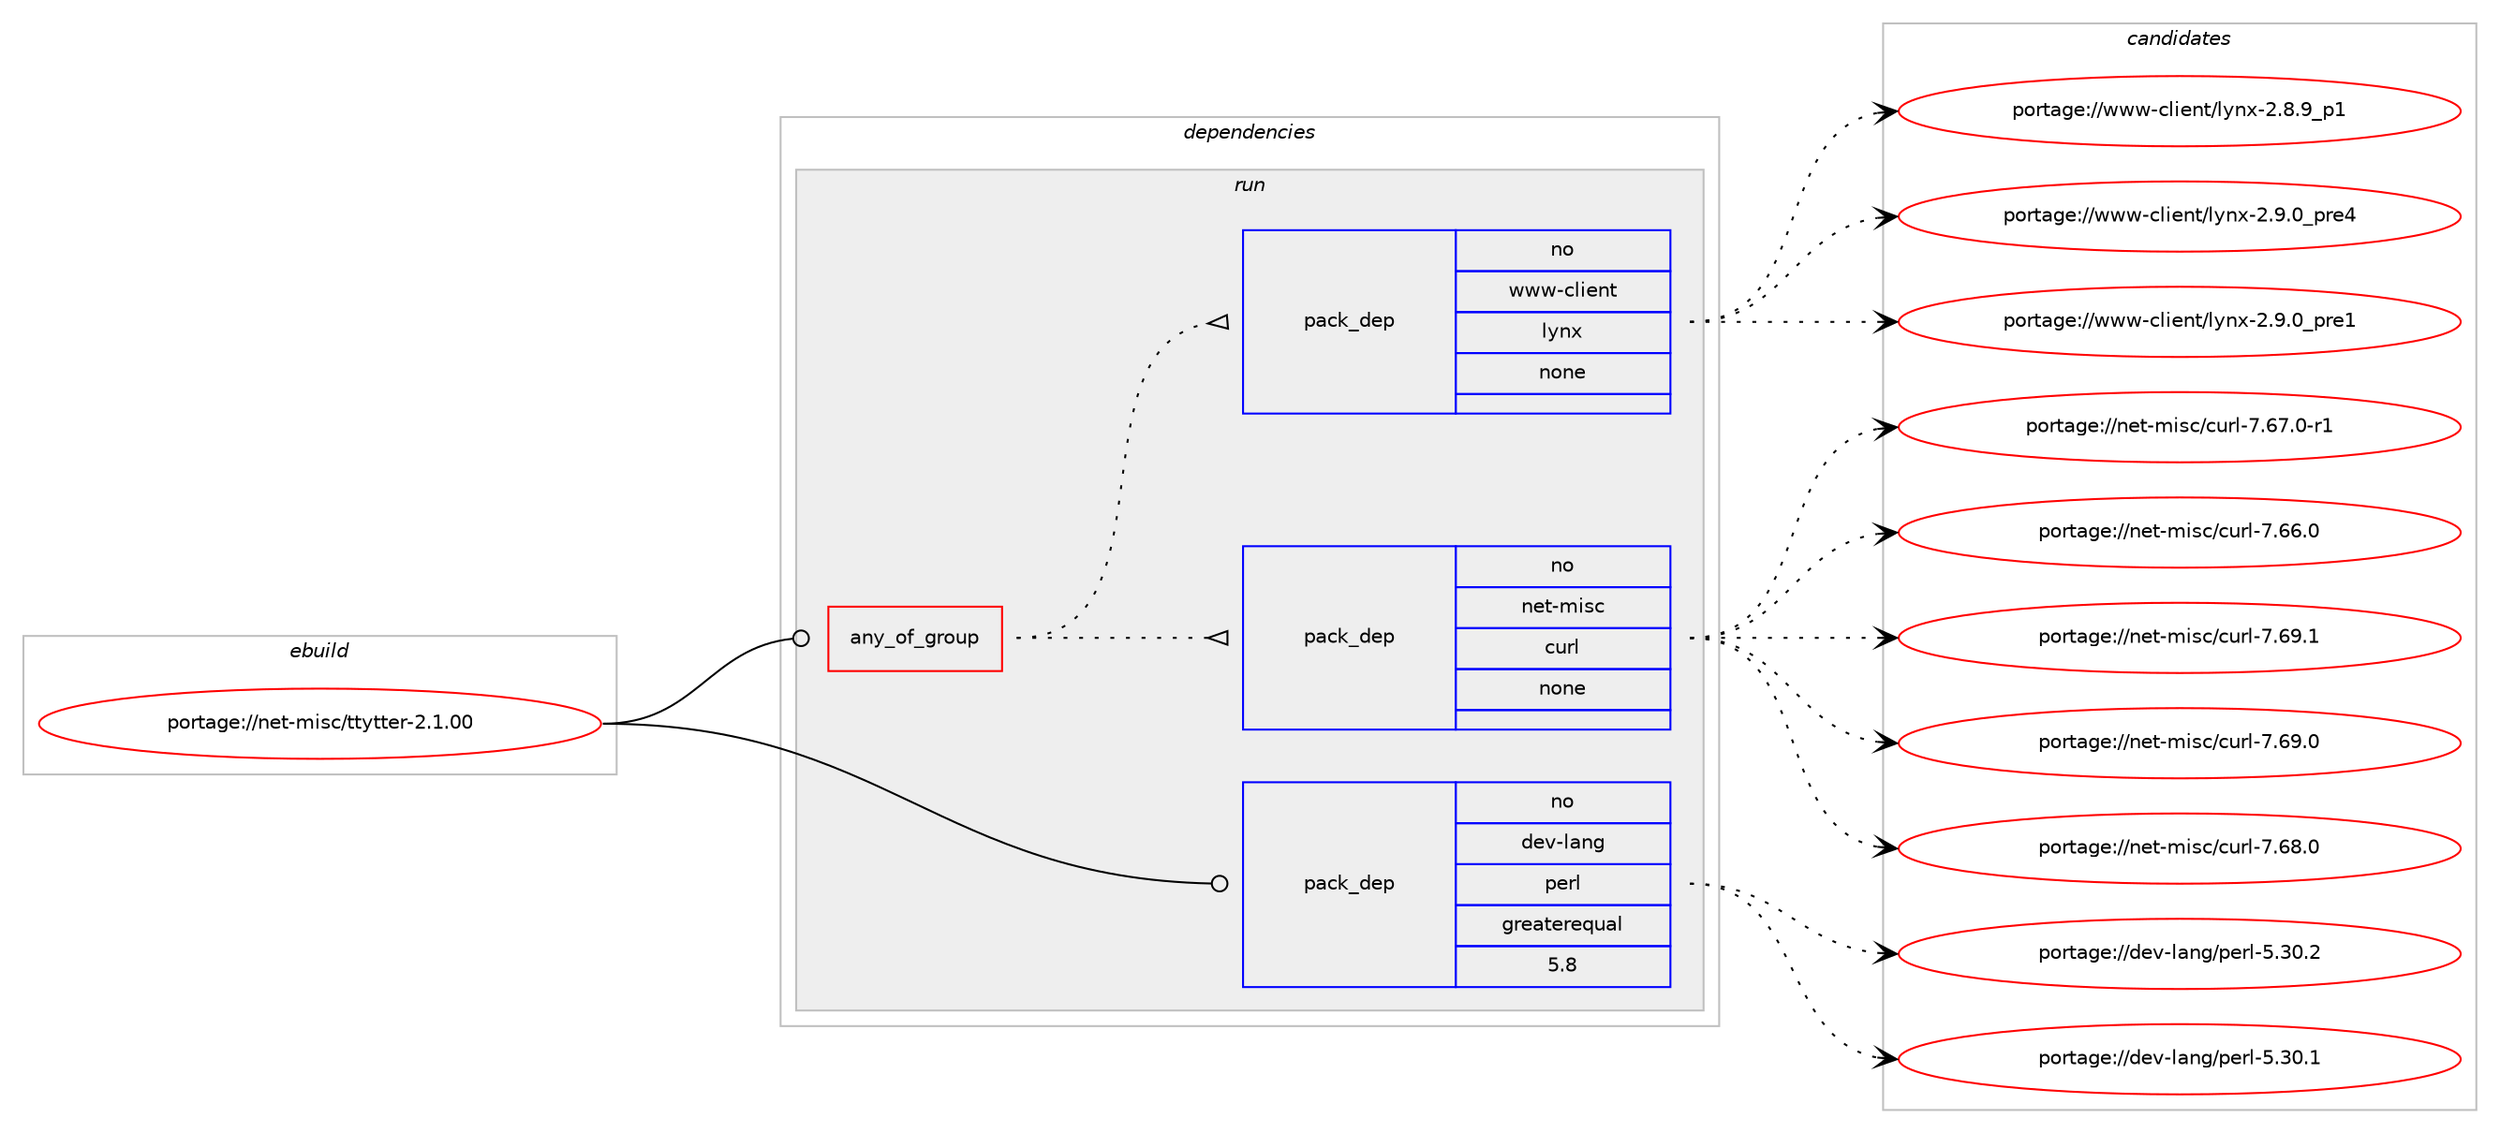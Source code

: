 digraph prolog {

# *************
# Graph options
# *************

newrank=true;
concentrate=true;
compound=true;
graph [rankdir=LR,fontname=Helvetica,fontsize=10,ranksep=1.5];#, ranksep=2.5, nodesep=0.2];
edge  [arrowhead=vee];
node  [fontname=Helvetica,fontsize=10];

# **********
# The ebuild
# **********

subgraph cluster_leftcol {
color=gray;
rank=same;
label=<<i>ebuild</i>>;
id [label="portage://net-misc/ttytter-2.1.00", color=red, width=4, href="../net-misc/ttytter-2.1.00.svg"];
}

# ****************
# The dependencies
# ****************

subgraph cluster_midcol {
color=gray;
label=<<i>dependencies</i>>;
subgraph cluster_compile {
fillcolor="#eeeeee";
style=filled;
label=<<i>compile</i>>;
}
subgraph cluster_compileandrun {
fillcolor="#eeeeee";
style=filled;
label=<<i>compile and run</i>>;
}
subgraph cluster_run {
fillcolor="#eeeeee";
style=filled;
label=<<i>run</i>>;
subgraph any74 {
dependency6221 [label=<<TABLE BORDER="0" CELLBORDER="1" CELLSPACING="0" CELLPADDING="4"><TR><TD CELLPADDING="10">any_of_group</TD></TR></TABLE>>, shape=none, color=red];subgraph pack5536 {
dependency6222 [label=<<TABLE BORDER="0" CELLBORDER="1" CELLSPACING="0" CELLPADDING="4" WIDTH="220"><TR><TD ROWSPAN="6" CELLPADDING="30">pack_dep</TD></TR><TR><TD WIDTH="110">no</TD></TR><TR><TD>net-misc</TD></TR><TR><TD>curl</TD></TR><TR><TD>none</TD></TR><TR><TD></TD></TR></TABLE>>, shape=none, color=blue];
}
dependency6221:e -> dependency6222:w [weight=20,style="dotted",arrowhead="oinv"];
subgraph pack5537 {
dependency6223 [label=<<TABLE BORDER="0" CELLBORDER="1" CELLSPACING="0" CELLPADDING="4" WIDTH="220"><TR><TD ROWSPAN="6" CELLPADDING="30">pack_dep</TD></TR><TR><TD WIDTH="110">no</TD></TR><TR><TD>www-client</TD></TR><TR><TD>lynx</TD></TR><TR><TD>none</TD></TR><TR><TD></TD></TR></TABLE>>, shape=none, color=blue];
}
dependency6221:e -> dependency6223:w [weight=20,style="dotted",arrowhead="oinv"];
}
id:e -> dependency6221:w [weight=20,style="solid",arrowhead="odot"];
subgraph pack5538 {
dependency6224 [label=<<TABLE BORDER="0" CELLBORDER="1" CELLSPACING="0" CELLPADDING="4" WIDTH="220"><TR><TD ROWSPAN="6" CELLPADDING="30">pack_dep</TD></TR><TR><TD WIDTH="110">no</TD></TR><TR><TD>dev-lang</TD></TR><TR><TD>perl</TD></TR><TR><TD>greaterequal</TD></TR><TR><TD>5.8</TD></TR></TABLE>>, shape=none, color=blue];
}
id:e -> dependency6224:w [weight=20,style="solid",arrowhead="odot"];
}
}

# **************
# The candidates
# **************

subgraph cluster_choices {
rank=same;
color=gray;
label=<<i>candidates</i>>;

subgraph choice5536 {
color=black;
nodesep=1;
choice1101011164510910511599479911711410845554654574649 [label="portage://net-misc/curl-7.69.1", color=red, width=4,href="../net-misc/curl-7.69.1.svg"];
choice1101011164510910511599479911711410845554654574648 [label="portage://net-misc/curl-7.69.0", color=red, width=4,href="../net-misc/curl-7.69.0.svg"];
choice1101011164510910511599479911711410845554654564648 [label="portage://net-misc/curl-7.68.0", color=red, width=4,href="../net-misc/curl-7.68.0.svg"];
choice11010111645109105115994799117114108455546545546484511449 [label="portage://net-misc/curl-7.67.0-r1", color=red, width=4,href="../net-misc/curl-7.67.0-r1.svg"];
choice1101011164510910511599479911711410845554654544648 [label="portage://net-misc/curl-7.66.0", color=red, width=4,href="../net-misc/curl-7.66.0.svg"];
dependency6222:e -> choice1101011164510910511599479911711410845554654574649:w [style=dotted,weight="100"];
dependency6222:e -> choice1101011164510910511599479911711410845554654574648:w [style=dotted,weight="100"];
dependency6222:e -> choice1101011164510910511599479911711410845554654564648:w [style=dotted,weight="100"];
dependency6222:e -> choice11010111645109105115994799117114108455546545546484511449:w [style=dotted,weight="100"];
dependency6222:e -> choice1101011164510910511599479911711410845554654544648:w [style=dotted,weight="100"];
}
subgraph choice5537 {
color=black;
nodesep=1;
choice1191191194599108105101110116471081211101204550465746489511211410152 [label="portage://www-client/lynx-2.9.0_pre4", color=red, width=4,href="../www-client/lynx-2.9.0_pre4.svg"];
choice1191191194599108105101110116471081211101204550465746489511211410149 [label="portage://www-client/lynx-2.9.0_pre1", color=red, width=4,href="../www-client/lynx-2.9.0_pre1.svg"];
choice1191191194599108105101110116471081211101204550465646579511249 [label="portage://www-client/lynx-2.8.9_p1", color=red, width=4,href="../www-client/lynx-2.8.9_p1.svg"];
dependency6223:e -> choice1191191194599108105101110116471081211101204550465746489511211410152:w [style=dotted,weight="100"];
dependency6223:e -> choice1191191194599108105101110116471081211101204550465746489511211410149:w [style=dotted,weight="100"];
dependency6223:e -> choice1191191194599108105101110116471081211101204550465646579511249:w [style=dotted,weight="100"];
}
subgraph choice5538 {
color=black;
nodesep=1;
choice10010111845108971101034711210111410845534651484650 [label="portage://dev-lang/perl-5.30.2", color=red, width=4,href="../dev-lang/perl-5.30.2.svg"];
choice10010111845108971101034711210111410845534651484649 [label="portage://dev-lang/perl-5.30.1", color=red, width=4,href="../dev-lang/perl-5.30.1.svg"];
dependency6224:e -> choice10010111845108971101034711210111410845534651484650:w [style=dotted,weight="100"];
dependency6224:e -> choice10010111845108971101034711210111410845534651484649:w [style=dotted,weight="100"];
}
}

}
